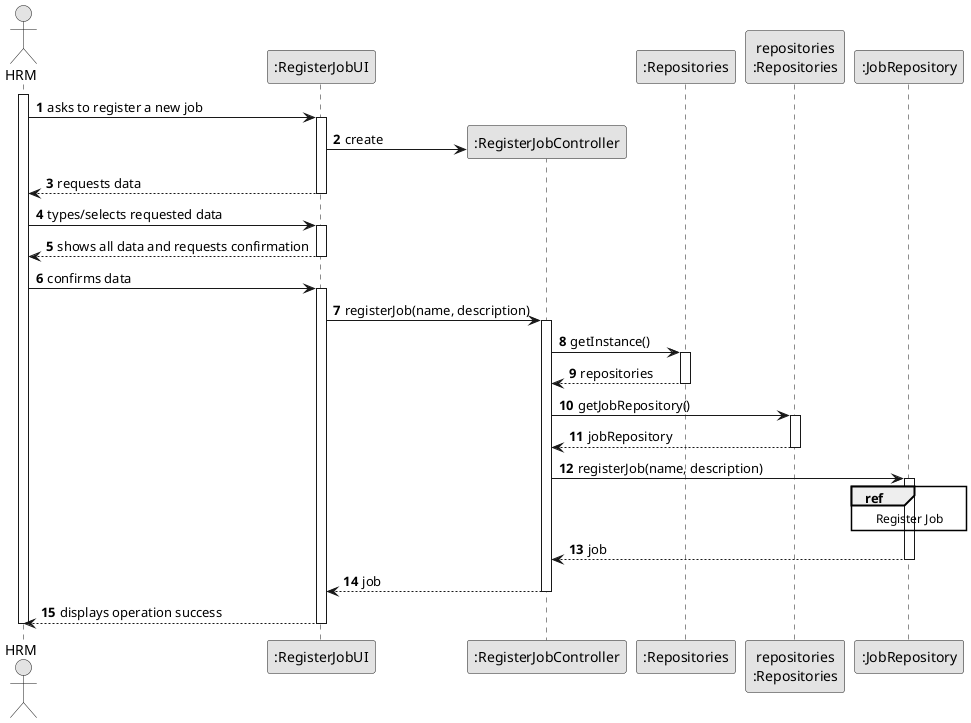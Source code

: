 @startuml
skinparam monochrome true
skinparam packageStyle rectangle
skinparam shadowing false


autonumber

'hide footbox

actor "HRM" as HRM
participant ":RegisterJobUI" as UI
participant ":RegisterJobController" as CTRL
participant ":Repositories" as REP
participant "repositories\n:Repositories" as REPS
participant ":JobRepository" as jobRepository

activate HRM

    HRM -> UI : asks to register a new job
    activate UI

        UI -> CTRL** : create

    UI --> HRM : requests data
    deactivate UI

    HRM -> UI : types/selects requested data
    activate UI

    UI --> HRM : shows all data and requests confirmation
    deactivate UI

    HRM -> UI : confirms data
    activate UI

        UI -> CTRL: registerJob(name, description)
        activate CTRL

            CTRL -> REP: getInstance()
            activate REP

            REP --> CTRL: repositories
            deactivate REP

            CTRL -> REPS: getJobRepository()
            activate REPS

            REPS --> CTRL: jobRepository
            deactivate REPS

            CTRL -> jobRepository: registerJob(name, description)
            activate jobRepository

                ref over jobRepository
                    Register Job
                end ref

            jobRepository --> CTRL: job
            deactivate jobRepository

        CTRL --> UI: job
        deactivate CTRL

    UI --> HRM : displays operation success
    deactivate UI

deactivate HRM

@enduml